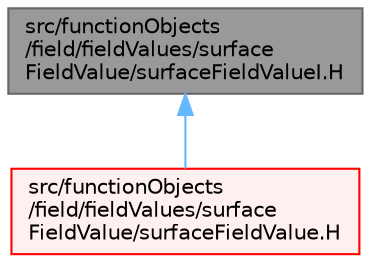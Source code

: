 digraph "src/functionObjects/field/fieldValues/surfaceFieldValue/surfaceFieldValueI.H"
{
 // LATEX_PDF_SIZE
  bgcolor="transparent";
  edge [fontname=Helvetica,fontsize=10,labelfontname=Helvetica,labelfontsize=10];
  node [fontname=Helvetica,fontsize=10,shape=box,height=0.2,width=0.4];
  Node1 [id="Node000001",label="src/functionObjects\l/field/fieldValues/surface\lFieldValue/surfaceFieldValueI.H",height=0.2,width=0.4,color="gray40", fillcolor="grey60", style="filled", fontcolor="black",tooltip=" "];
  Node1 -> Node2 [id="edge1_Node000001_Node000002",dir="back",color="steelblue1",style="solid",tooltip=" "];
  Node2 [id="Node000002",label="src/functionObjects\l/field/fieldValues/surface\lFieldValue/surfaceFieldValue.H",height=0.2,width=0.4,color="red", fillcolor="#FFF0F0", style="filled",URL="$surfaceFieldValue_8H.html",tooltip=" "];
}
